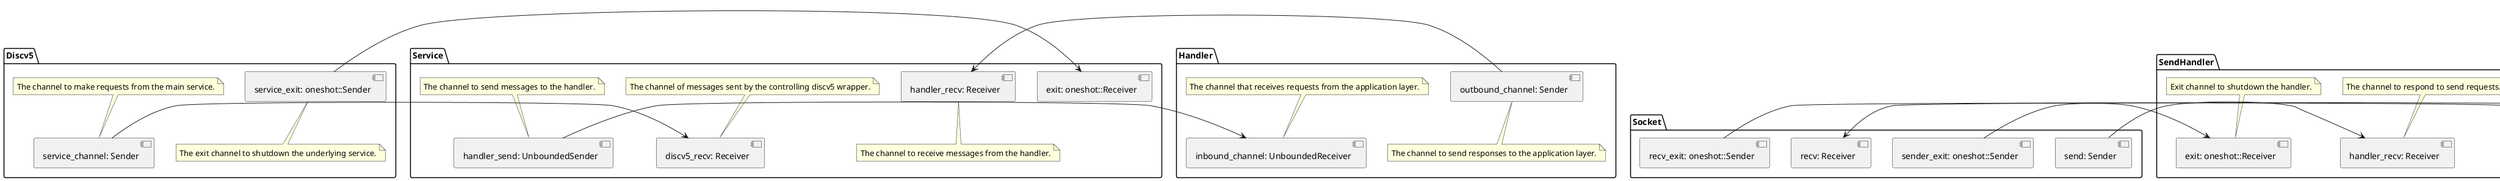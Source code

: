 @startuml

package "Discv5" {
	[service_channel: Sender] as discv5_service_channel
	note top of discv5_service_channel: The channel to make requests from the main service.

	[service_exit: oneshot::Sender] as discv5_service_exit
	note bottom of discv5_service_exit: The exit channel to shutdown the underlying service.
}

package "Service" {
	[discv5_recv: Receiver] as service_discv5_recv
	note top of service_discv5_recv: The channel of messages sent by the controlling discv5 wrapper.
	[discv5_service_channel] -> service_discv5_recv

	[exit: oneshot::Receiver] as service_exit
	[discv5_service_exit] -> service_exit

	[handler_send: UnboundedSender] as service_handler_send
	note top of service_handler_send: The channel to send messages to the handler.

	[handler_recv: Receiver] as service_handler_recv
	note bottom of service_handler_recv: The channel to receive messages from the handler.
}

package "Handler" {
	[inbound_channel: UnboundedReceiver] as handler_inbound_channel
	note top of handler_inbound_channel: The channel that receives requests from the application layer.
	[service_handler_send] -> handler_inbound_channel

	[outbound_channel: Sender] as handler_outbound_channel
	note bottom of handler_outbound_channel: The channel to send responses to the application layer.
	handler_outbound_channel -> [service_handler_recv]
}

package "Socket" {
	[send: Sender] as socket_send

	[recv: Receiver] as socket_recv

	[sender_exit: oneshot::Sender] as socket_sender_exit

	[recv_exit: oneshot::Sender] as socket_recv_exit
}

package "SendHandler" {
	[handler_recv: Receiver] as send_handler_handler_recv
	note top of send_handler_handler_recv: The channel to respond to send requests.
	[socket_send] -> send_handler_handler_recv

	[exit: oneshot::Receiver] as send_handler_exit
	note top of send_handler_exit: Exit channel to shutdown the handler.
	[socket_sender_exit] -> send_handler_exit
}

package "RecvHandler" {
	[handler: Sender] as recv_handler_handler
	note top of recv_handler_handler: The channel to send the packet handler.
	recv_handler_handler -> [socket_recv]

	[exit: oneshot::Receiver] as recv_handler_exit
	note top of recv_handler_exit: Exit channel to shutdown the recv handler.
	socket_recv_exit -> recv_handler_exit
}

@enduml

